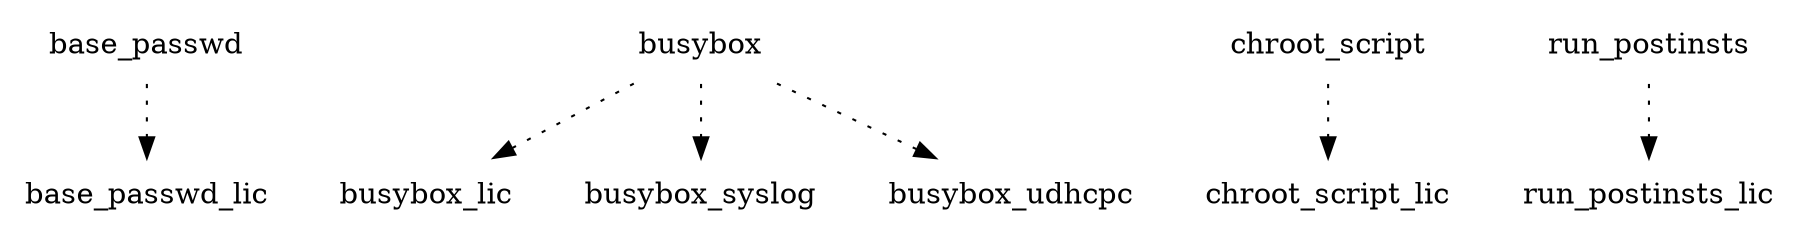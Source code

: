 digraph depends {
    node [shape=plaintext]
base_passwd -> base_passwd_lic [style=dotted];
busybox -> busybox_lic [style=dotted];
busybox -> busybox_syslog [style=dotted];
busybox -> busybox_udhcpc [style=dotted];
chroot_script -> chroot_script_lic [style=dotted];
run_postinsts -> run_postinsts_lic [style=dotted];
}
